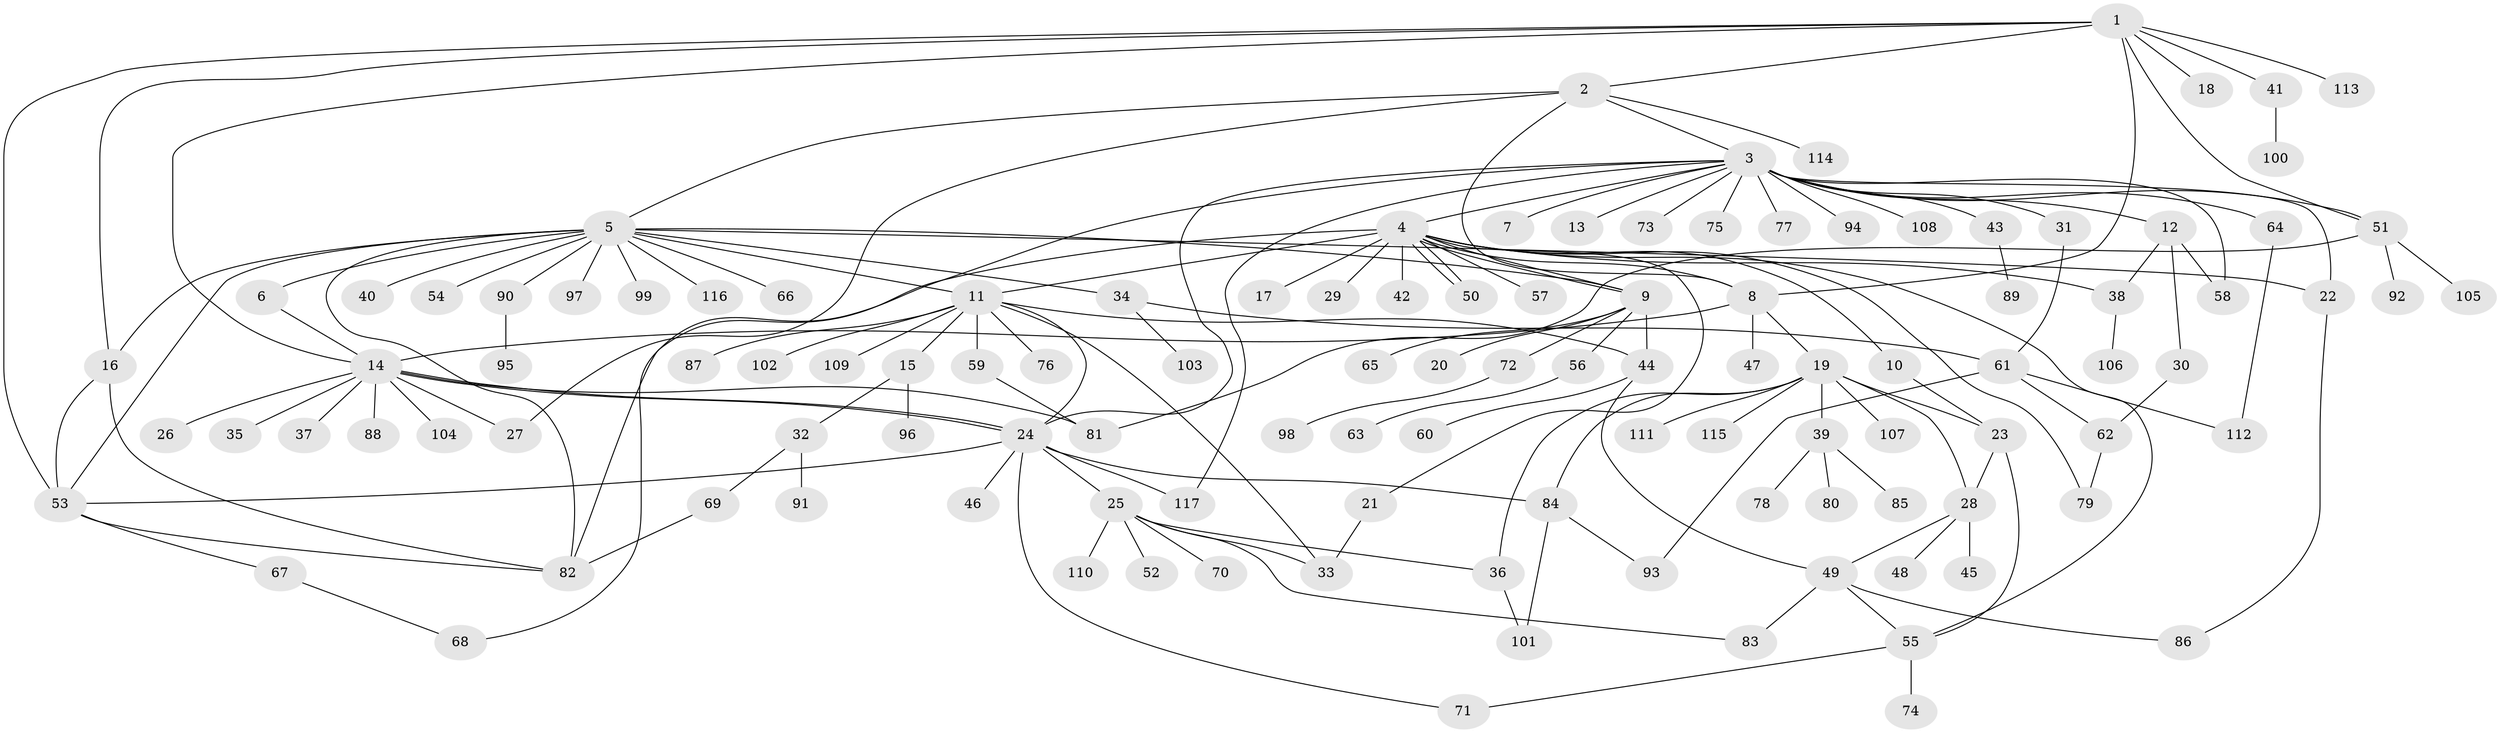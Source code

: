 // Generated by graph-tools (version 1.1) at 2025/01/03/09/25 03:01:50]
// undirected, 117 vertices, 163 edges
graph export_dot {
graph [start="1"]
  node [color=gray90,style=filled];
  1;
  2;
  3;
  4;
  5;
  6;
  7;
  8;
  9;
  10;
  11;
  12;
  13;
  14;
  15;
  16;
  17;
  18;
  19;
  20;
  21;
  22;
  23;
  24;
  25;
  26;
  27;
  28;
  29;
  30;
  31;
  32;
  33;
  34;
  35;
  36;
  37;
  38;
  39;
  40;
  41;
  42;
  43;
  44;
  45;
  46;
  47;
  48;
  49;
  50;
  51;
  52;
  53;
  54;
  55;
  56;
  57;
  58;
  59;
  60;
  61;
  62;
  63;
  64;
  65;
  66;
  67;
  68;
  69;
  70;
  71;
  72;
  73;
  74;
  75;
  76;
  77;
  78;
  79;
  80;
  81;
  82;
  83;
  84;
  85;
  86;
  87;
  88;
  89;
  90;
  91;
  92;
  93;
  94;
  95;
  96;
  97;
  98;
  99;
  100;
  101;
  102;
  103;
  104;
  105;
  106;
  107;
  108;
  109;
  110;
  111;
  112;
  113;
  114;
  115;
  116;
  117;
  1 -- 2;
  1 -- 8;
  1 -- 14;
  1 -- 16;
  1 -- 18;
  1 -- 41;
  1 -- 51;
  1 -- 53;
  1 -- 113;
  2 -- 3;
  2 -- 5;
  2 -- 8;
  2 -- 27;
  2 -- 114;
  3 -- 4;
  3 -- 7;
  3 -- 12;
  3 -- 13;
  3 -- 22;
  3 -- 24;
  3 -- 31;
  3 -- 43;
  3 -- 51;
  3 -- 58;
  3 -- 64;
  3 -- 68;
  3 -- 73;
  3 -- 75;
  3 -- 77;
  3 -- 94;
  3 -- 108;
  3 -- 117;
  4 -- 8;
  4 -- 9;
  4 -- 9;
  4 -- 10;
  4 -- 11;
  4 -- 17;
  4 -- 21;
  4 -- 29;
  4 -- 38;
  4 -- 42;
  4 -- 50;
  4 -- 50;
  4 -- 55;
  4 -- 57;
  4 -- 79;
  4 -- 82;
  5 -- 6;
  5 -- 9;
  5 -- 11;
  5 -- 16;
  5 -- 22;
  5 -- 34;
  5 -- 40;
  5 -- 53;
  5 -- 54;
  5 -- 66;
  5 -- 82;
  5 -- 90;
  5 -- 97;
  5 -- 99;
  5 -- 116;
  6 -- 14;
  8 -- 14;
  8 -- 19;
  8 -- 47;
  9 -- 20;
  9 -- 44;
  9 -- 56;
  9 -- 65;
  9 -- 72;
  10 -- 23;
  11 -- 15;
  11 -- 24;
  11 -- 33;
  11 -- 44;
  11 -- 59;
  11 -- 76;
  11 -- 87;
  11 -- 102;
  11 -- 109;
  12 -- 30;
  12 -- 38;
  12 -- 58;
  14 -- 24;
  14 -- 24;
  14 -- 26;
  14 -- 27;
  14 -- 35;
  14 -- 37;
  14 -- 81;
  14 -- 88;
  14 -- 104;
  15 -- 32;
  15 -- 96;
  16 -- 53;
  16 -- 82;
  19 -- 23;
  19 -- 28;
  19 -- 36;
  19 -- 39;
  19 -- 84;
  19 -- 107;
  19 -- 111;
  19 -- 115;
  21 -- 33;
  22 -- 86;
  23 -- 28;
  23 -- 55;
  24 -- 25;
  24 -- 46;
  24 -- 53;
  24 -- 71;
  24 -- 84;
  24 -- 117;
  25 -- 33;
  25 -- 36;
  25 -- 52;
  25 -- 70;
  25 -- 83;
  25 -- 110;
  28 -- 45;
  28 -- 48;
  28 -- 49;
  30 -- 62;
  31 -- 61;
  32 -- 69;
  32 -- 91;
  34 -- 61;
  34 -- 103;
  36 -- 101;
  38 -- 106;
  39 -- 78;
  39 -- 80;
  39 -- 85;
  41 -- 100;
  43 -- 89;
  44 -- 49;
  44 -- 60;
  49 -- 55;
  49 -- 83;
  49 -- 86;
  51 -- 81;
  51 -- 92;
  51 -- 105;
  53 -- 67;
  53 -- 82;
  55 -- 71;
  55 -- 74;
  56 -- 63;
  59 -- 81;
  61 -- 62;
  61 -- 93;
  61 -- 112;
  62 -- 79;
  64 -- 112;
  67 -- 68;
  69 -- 82;
  72 -- 98;
  84 -- 93;
  84 -- 101;
  90 -- 95;
}
